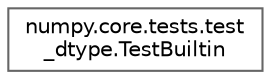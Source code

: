 digraph "Graphical Class Hierarchy"
{
 // LATEX_PDF_SIZE
  bgcolor="transparent";
  edge [fontname=Helvetica,fontsize=10,labelfontname=Helvetica,labelfontsize=10];
  node [fontname=Helvetica,fontsize=10,shape=box,height=0.2,width=0.4];
  rankdir="LR";
  Node0 [id="Node000000",label="numpy.core.tests.test\l_dtype.TestBuiltin",height=0.2,width=0.4,color="grey40", fillcolor="white", style="filled",URL="$dc/d24/classnumpy_1_1core_1_1tests_1_1test__dtype_1_1TestBuiltin.html",tooltip=" "];
}
